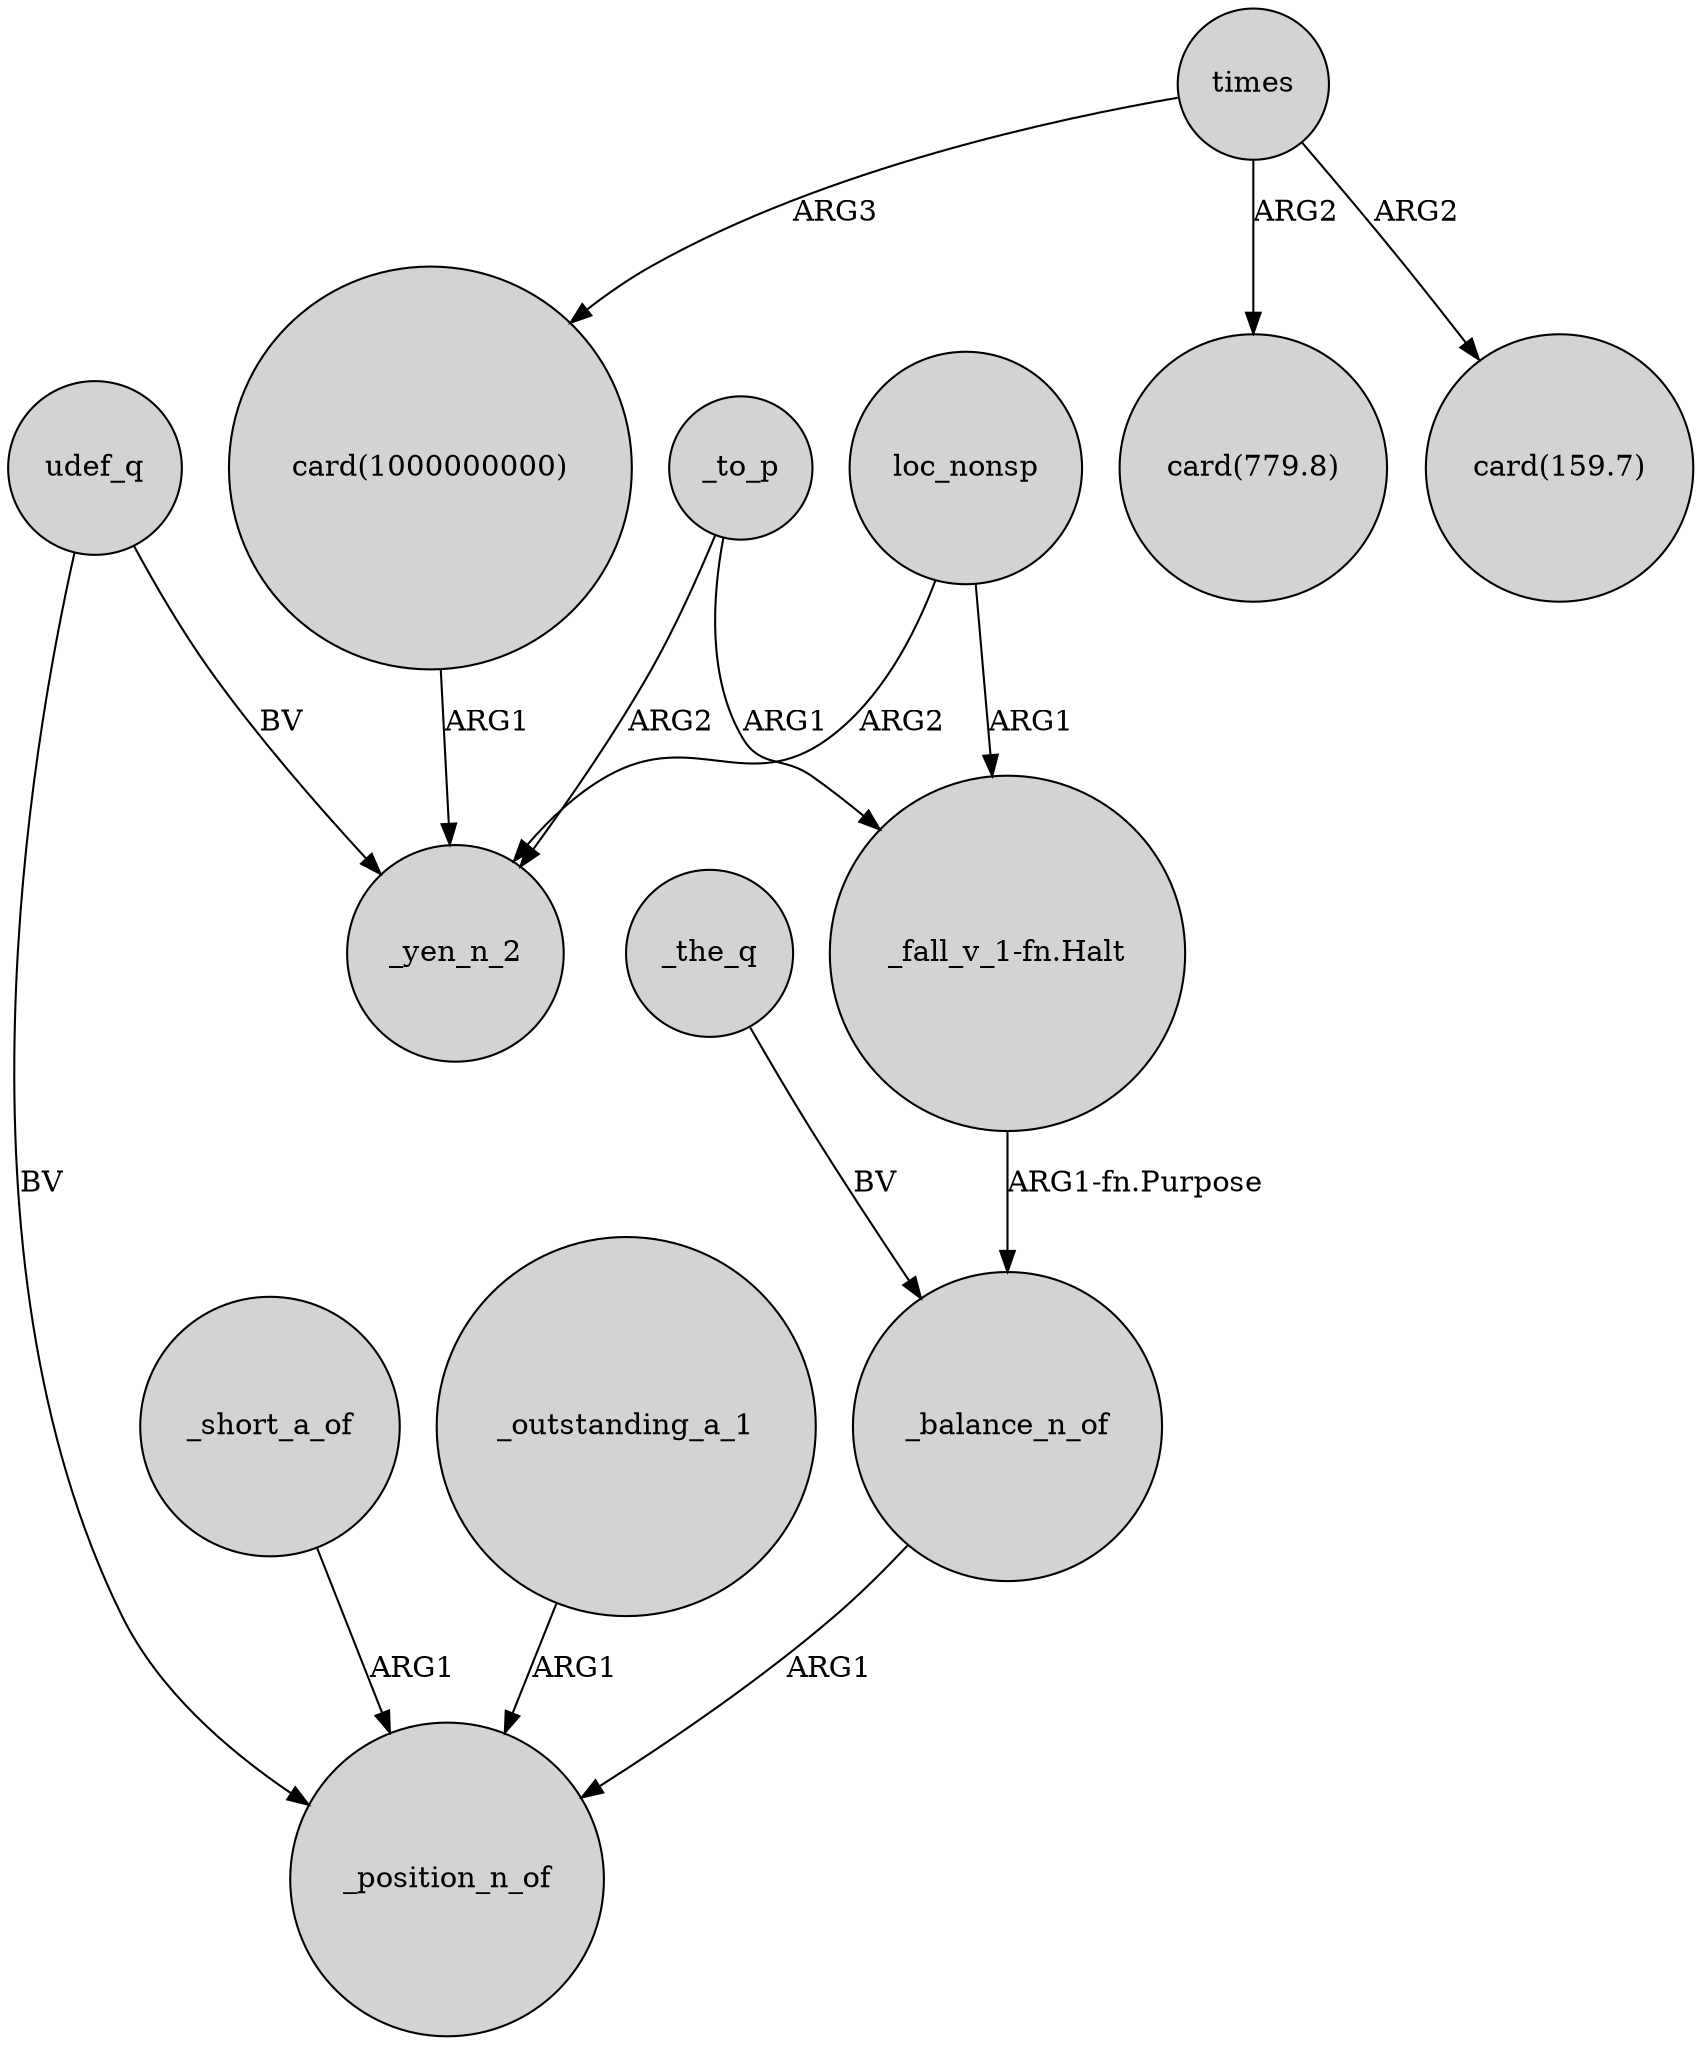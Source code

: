 digraph {
	node [shape=circle style=filled]
	"card(1000000000)" -> _yen_n_2 [label=ARG1]
	"_fall_v_1-fn.Halt" -> _balance_n_of [label="ARG1-fn.Purpose"]
	times -> "card(779.8)" [label=ARG2]
	_to_p -> _yen_n_2 [label=ARG2]
	_balance_n_of -> _position_n_of [label=ARG1]
	_the_q -> _balance_n_of [label=BV]
	times -> "card(1000000000)" [label=ARG3]
	_short_a_of -> _position_n_of [label=ARG1]
	loc_nonsp -> _yen_n_2 [label=ARG2]
	times -> "card(159.7)" [label=ARG2]
	_outstanding_a_1 -> _position_n_of [label=ARG1]
	_to_p -> "_fall_v_1-fn.Halt" [label=ARG1]
	loc_nonsp -> "_fall_v_1-fn.Halt" [label=ARG1]
	udef_q -> _position_n_of [label=BV]
	udef_q -> _yen_n_2 [label=BV]
}
